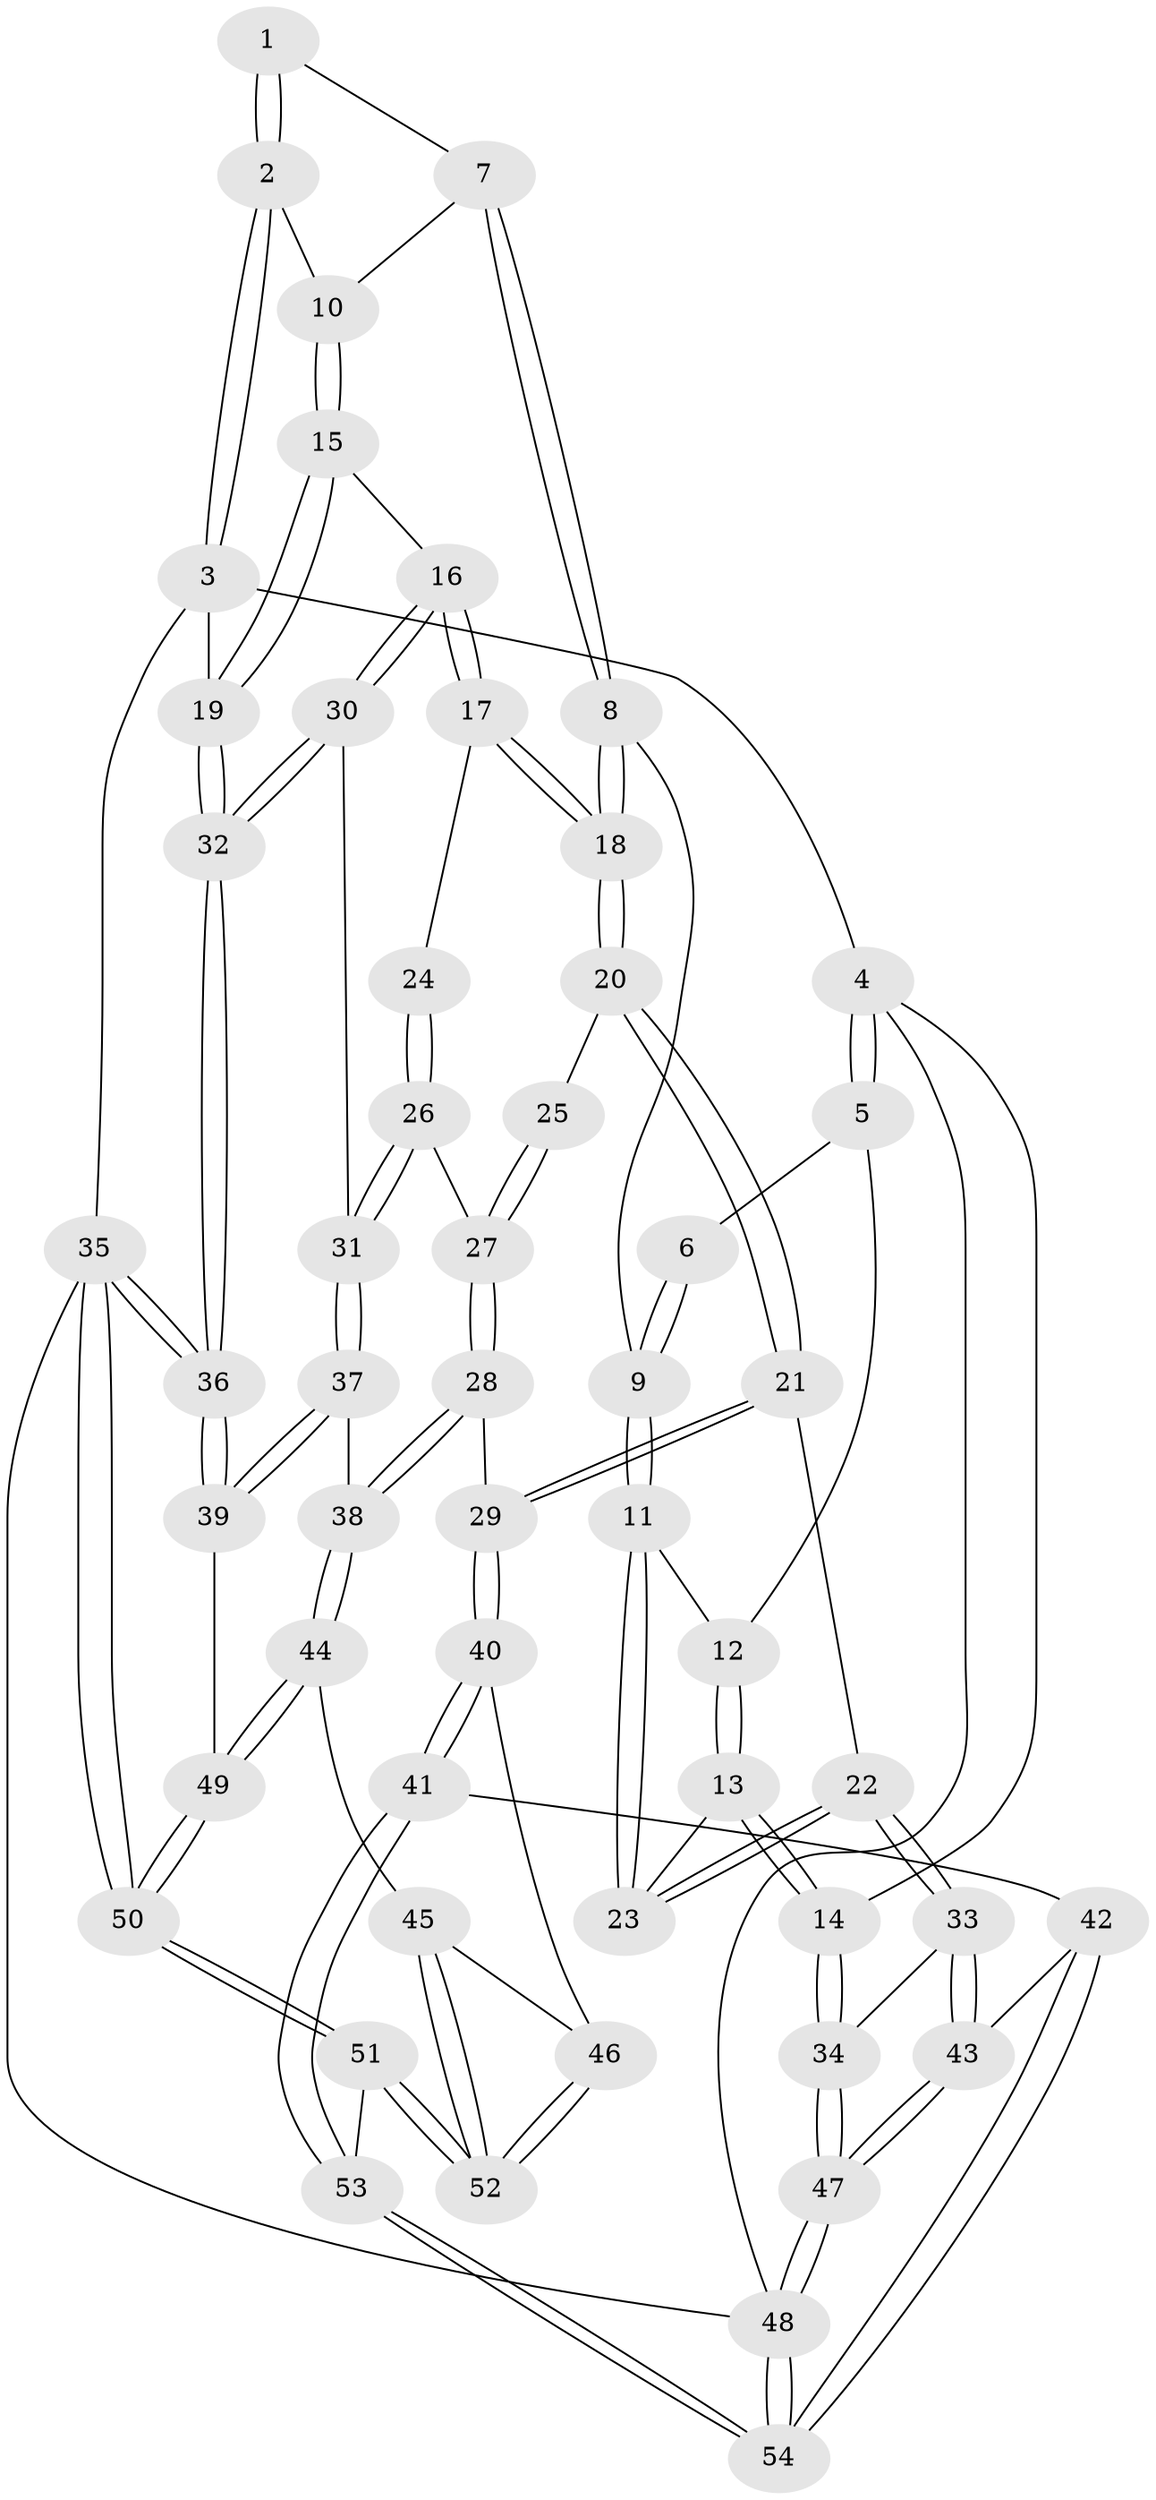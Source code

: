 // coarse degree distribution, {3: 0.2, 6: 0.06666666666666667, 5: 0.23333333333333334, 4: 0.4666666666666667, 7: 0.03333333333333333}
// Generated by graph-tools (version 1.1) at 2025/24/03/03/25 07:24:34]
// undirected, 54 vertices, 132 edges
graph export_dot {
graph [start="1"]
  node [color=gray90,style=filled];
  1 [pos="+0.38216538096269337+0"];
  2 [pos="+1+0"];
  3 [pos="+1+0"];
  4 [pos="+0+0"];
  5 [pos="+0+0"];
  6 [pos="+0.3725337488860235+0"];
  7 [pos="+0.6907316798793852+0.10419126924417191"];
  8 [pos="+0.4817366139929268+0.21093179042101534"];
  9 [pos="+0.4227663140871562+0.17655077898008367"];
  10 [pos="+0.8390613374456221+0.07970497094532797"];
  11 [pos="+0.256585219221462+0.30333362866235075"];
  12 [pos="+0.030366336490600186+0.028665384279039235"];
  13 [pos="+0.08612282712616037+0.4267587087541063"];
  14 [pos="+0+0.499715084351484"];
  15 [pos="+0.7844482288378298+0.30078630709335885"];
  16 [pos="+0.7520182528320081+0.36204447986641614"];
  17 [pos="+0.7381225716147388+0.3590238530522332"];
  18 [pos="+0.5151376392335034+0.25743513673536067"];
  19 [pos="+1+0.31948223972039846"];
  20 [pos="+0.48765895522521924+0.4206523537984395"];
  21 [pos="+0.34194147685833326+0.5599010696765454"];
  22 [pos="+0.32330441036129476+0.5504284399053256"];
  23 [pos="+0.20933998906284412+0.41173700273771746"];
  24 [pos="+0.5699994892367007+0.44724980474386883"];
  25 [pos="+0.5218623553672415+0.437588408535644"];
  26 [pos="+0.6150748340748461+0.6034265012549288"];
  27 [pos="+0.5789140975829583+0.6072862473923945"];
  28 [pos="+0.4583349067687093+0.6351026573326829"];
  29 [pos="+0.38317519883897816+0.6111982370442496"];
  30 [pos="+0.7561255992531792+0.37286880662158006"];
  31 [pos="+0.6354964309283408+0.6053240719492426"];
  32 [pos="+1+0.627149972571995"];
  33 [pos="+0.14600864669326502+0.7027597429392354"];
  34 [pos="+0+0.5337647452783031"];
  35 [pos="+1+1"];
  36 [pos="+1+0.8639512010824196"];
  37 [pos="+0.7304790821413382+0.7031952668108669"];
  38 [pos="+0.5115571264613213+0.7739434016750717"];
  39 [pos="+0.7493190988800753+0.7182376597035125"];
  40 [pos="+0.32264914348126805+0.796920608049149"];
  41 [pos="+0.2415889016076035+0.8586384472911244"];
  42 [pos="+0.17942361613113694+0.8458430558857734"];
  43 [pos="+0.16068000023447676+0.8302627897022277"];
  44 [pos="+0.5155172077367103+0.8058132662047969"];
  45 [pos="+0.47127336433684885+0.8208572332244848"];
  46 [pos="+0.35175626252018094+0.8137805890174568"];
  47 [pos="+0+0.8584617641183647"];
  48 [pos="+0+1"];
  49 [pos="+0.5455837973465603+0.8444963110417771"];
  50 [pos="+0.6117623313554992+1"];
  51 [pos="+0.5009501705192975+1"];
  52 [pos="+0.41878106732430614+0.8969533474702649"];
  53 [pos="+0.39800649389036186+1"];
  54 [pos="+0+1"];
  1 -- 2;
  1 -- 2;
  1 -- 7;
  2 -- 3;
  2 -- 3;
  2 -- 10;
  3 -- 4;
  3 -- 19;
  3 -- 35;
  4 -- 5;
  4 -- 5;
  4 -- 14;
  4 -- 48;
  5 -- 6;
  5 -- 12;
  6 -- 9;
  6 -- 9;
  7 -- 8;
  7 -- 8;
  7 -- 10;
  8 -- 9;
  8 -- 18;
  8 -- 18;
  9 -- 11;
  9 -- 11;
  10 -- 15;
  10 -- 15;
  11 -- 12;
  11 -- 23;
  11 -- 23;
  12 -- 13;
  12 -- 13;
  13 -- 14;
  13 -- 14;
  13 -- 23;
  14 -- 34;
  14 -- 34;
  15 -- 16;
  15 -- 19;
  15 -- 19;
  16 -- 17;
  16 -- 17;
  16 -- 30;
  16 -- 30;
  17 -- 18;
  17 -- 18;
  17 -- 24;
  18 -- 20;
  18 -- 20;
  19 -- 32;
  19 -- 32;
  20 -- 21;
  20 -- 21;
  20 -- 25;
  21 -- 22;
  21 -- 29;
  21 -- 29;
  22 -- 23;
  22 -- 23;
  22 -- 33;
  22 -- 33;
  24 -- 26;
  24 -- 26;
  25 -- 27;
  25 -- 27;
  26 -- 27;
  26 -- 31;
  26 -- 31;
  27 -- 28;
  27 -- 28;
  28 -- 29;
  28 -- 38;
  28 -- 38;
  29 -- 40;
  29 -- 40;
  30 -- 31;
  30 -- 32;
  30 -- 32;
  31 -- 37;
  31 -- 37;
  32 -- 36;
  32 -- 36;
  33 -- 34;
  33 -- 43;
  33 -- 43;
  34 -- 47;
  34 -- 47;
  35 -- 36;
  35 -- 36;
  35 -- 50;
  35 -- 50;
  35 -- 48;
  36 -- 39;
  36 -- 39;
  37 -- 38;
  37 -- 39;
  37 -- 39;
  38 -- 44;
  38 -- 44;
  39 -- 49;
  40 -- 41;
  40 -- 41;
  40 -- 46;
  41 -- 42;
  41 -- 53;
  41 -- 53;
  42 -- 43;
  42 -- 54;
  42 -- 54;
  43 -- 47;
  43 -- 47;
  44 -- 45;
  44 -- 49;
  44 -- 49;
  45 -- 46;
  45 -- 52;
  45 -- 52;
  46 -- 52;
  46 -- 52;
  47 -- 48;
  47 -- 48;
  48 -- 54;
  48 -- 54;
  49 -- 50;
  49 -- 50;
  50 -- 51;
  50 -- 51;
  51 -- 52;
  51 -- 52;
  51 -- 53;
  53 -- 54;
  53 -- 54;
}
